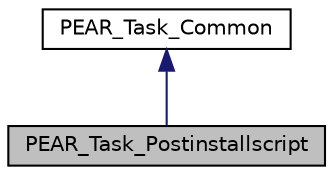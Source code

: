 digraph "PEAR_Task_Postinstallscript"
{
 // LATEX_PDF_SIZE
  edge [fontname="Helvetica",fontsize="10",labelfontname="Helvetica",labelfontsize="10"];
  node [fontname="Helvetica",fontsize="10",shape=record];
  Node1 [label="PEAR_Task_Postinstallscript",height=0.2,width=0.4,color="black", fillcolor="grey75", style="filled", fontcolor="black",tooltip=" "];
  Node2 -> Node1 [dir="back",color="midnightblue",fontsize="10",style="solid",fontname="Helvetica"];
  Node2 [label="PEAR_Task_Common",height=0.2,width=0.4,color="black", fillcolor="white", style="filled",URL="$classPEAR__Task__Common.html",tooltip=" "];
}
